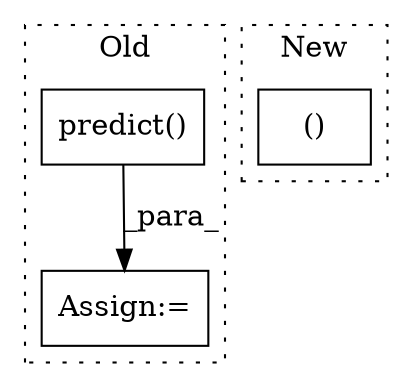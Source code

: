 digraph G {
subgraph cluster0 {
1 [label="predict()" a="75" s="2449,2469" l="14,1" shape="box"];
3 [label="Assign:=" a="68" s="2446" l="3" shape="box"];
label = "Old";
style="dotted";
}
subgraph cluster1 {
2 [label="()" a="54" s="3364" l="41" shape="box"];
label = "New";
style="dotted";
}
1 -> 3 [label="_para_"];
}